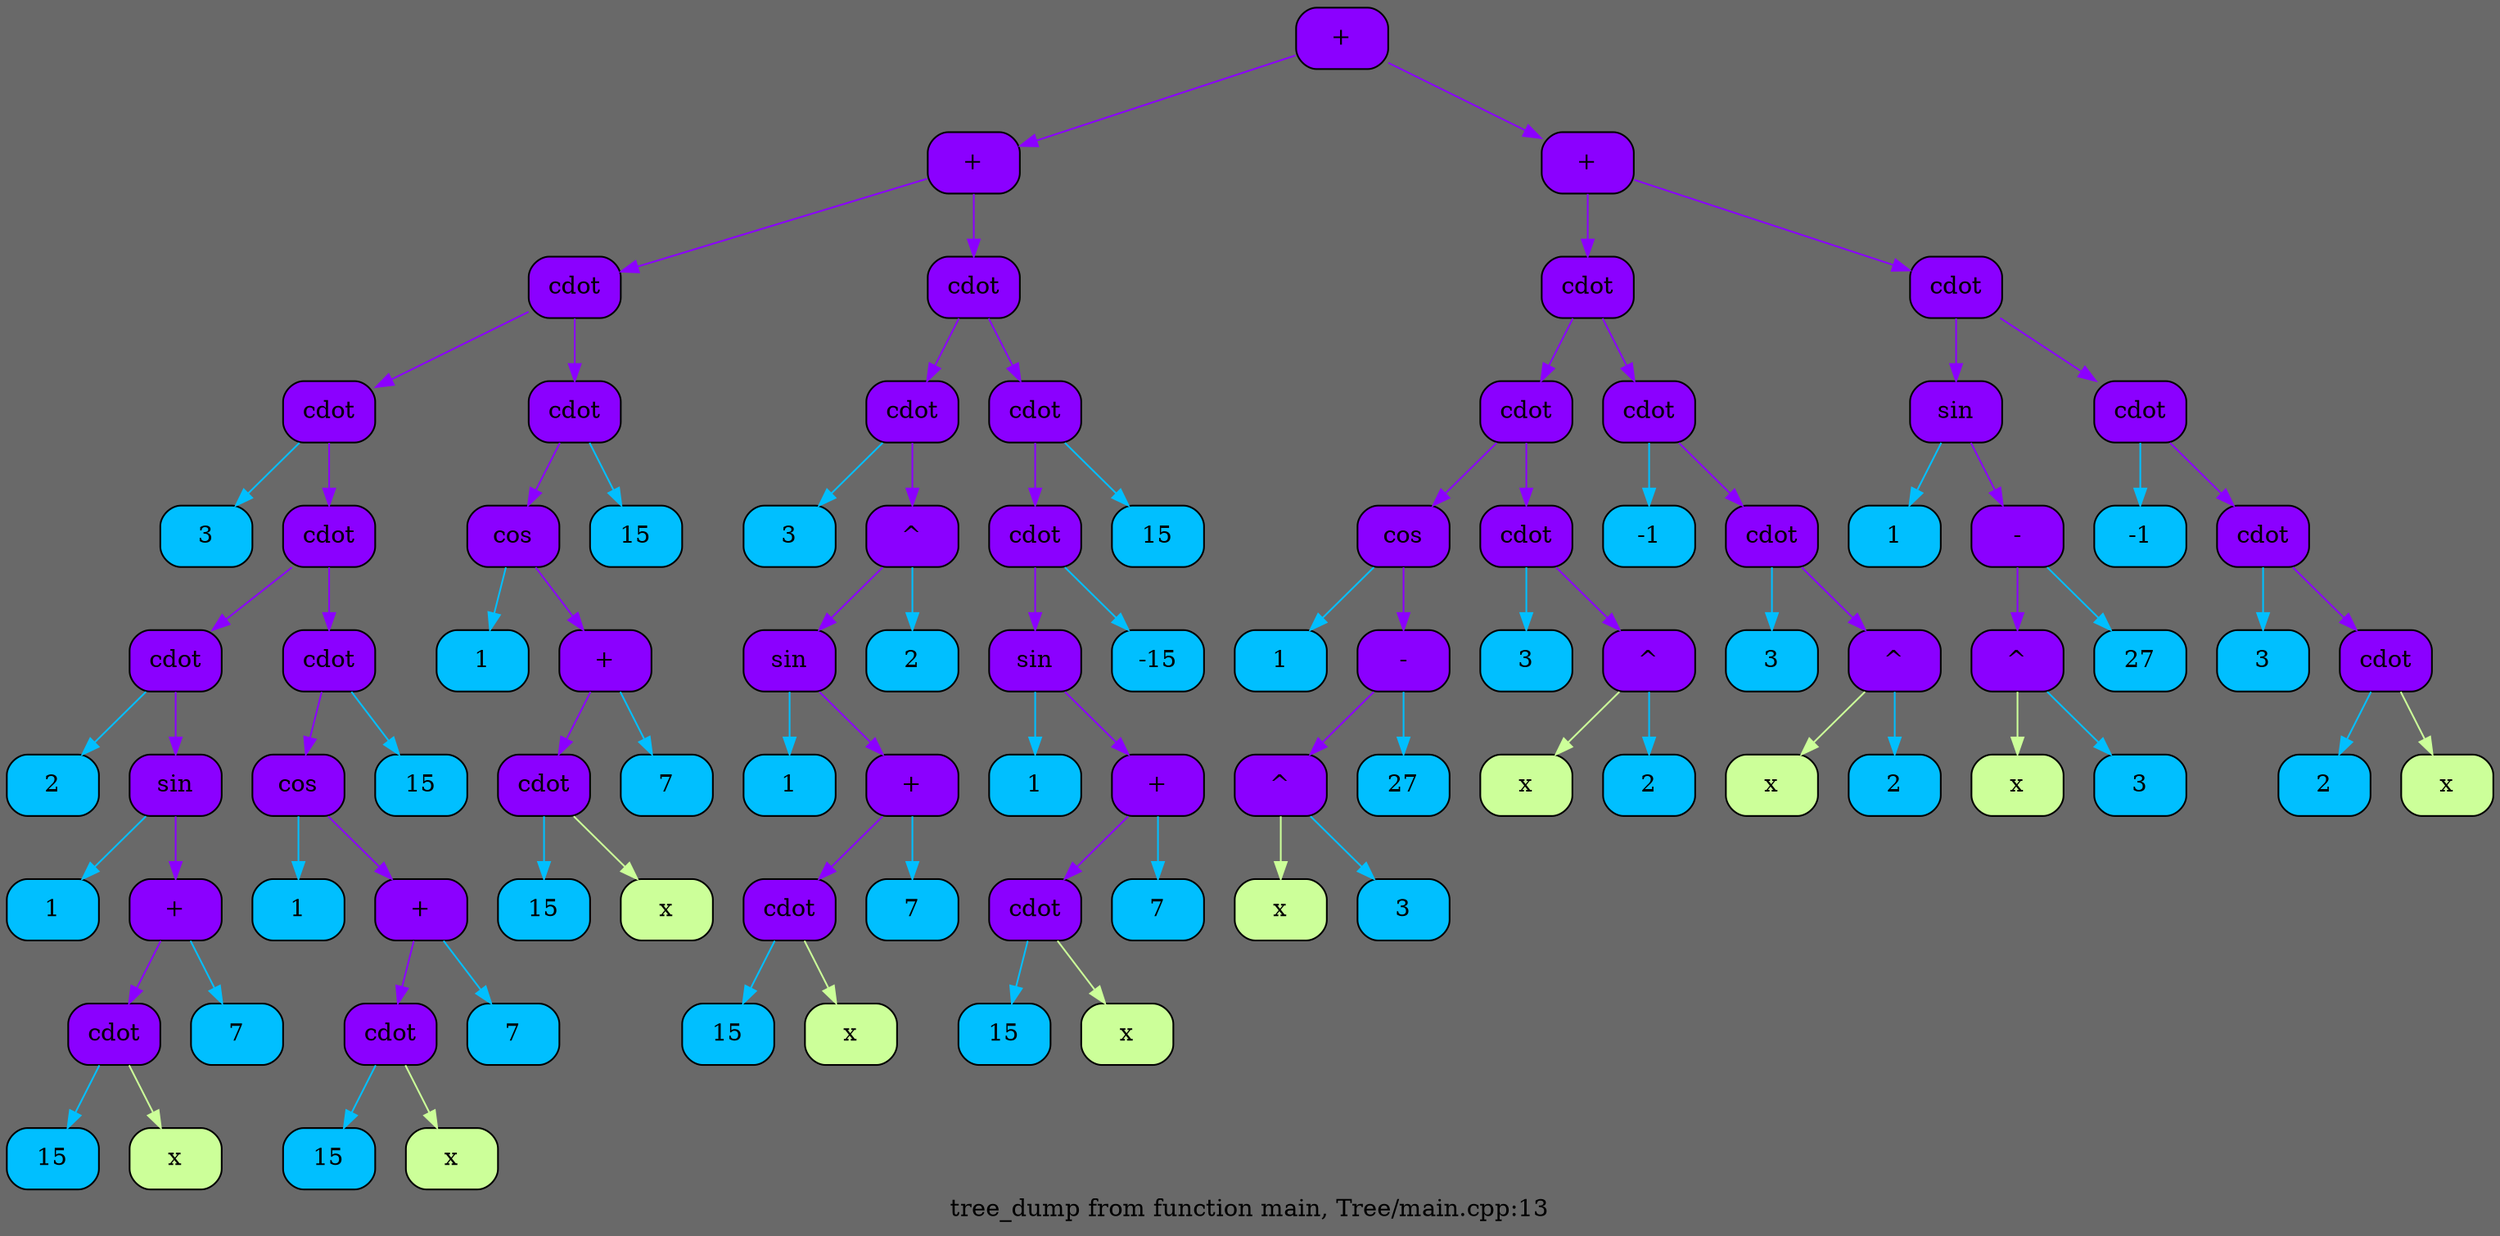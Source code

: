 digraph List {
	rankdir = HR;
	bgcolor = "#696969";
	node0 [shape = Mrecord, style = filled, fillcolor = "#8B00FF", label = "{+}"];
	node1 [shape = Mrecord, style = filled, fillcolor = "#8B00FF", label = "{+}"];
	node0 -> node1 [color = "#8B00FF"];
	node2 [shape = Mrecord, style = filled, fillcolor = "#8B00FF", label = "{ \cdot }"];
	node1 -> node2 [color = "#8B00FF"];
	node3 [shape = Mrecord, style = filled, fillcolor = "#8B00FF", label = "{ \cdot }"];
	node2 -> node3 [color = "#8B00FF"];
	node4 [shape = Mrecord, style = filled, fillcolor = "#00BFFF", label = "{3}"];
	node3 -> node4 [color = "#00BFFF"];
	node5 [shape = Mrecord, style = filled, fillcolor = "#8B00FF", label = "{ \cdot }"];
	node3 -> node5 [color = "#8B00FF"];
	node6 [shape = Mrecord, style = filled, fillcolor = "#8B00FF", label = "{ \cdot }"];
	node5 -> node6 [color = "#8B00FF"];
	node7 [shape = Mrecord, style = filled, fillcolor = "#00BFFF", label = "{2}"];
	node6 -> node7 [color = "#00BFFF"];
	node8 [shape = Mrecord, style = filled, fillcolor = "#8B00FF", label = "{\sin}"];
	node6 -> node8 [color = "#8B00FF"];
	node9 [shape = Mrecord, style = filled, fillcolor = "#00BFFF", label = "{1}"];
	node8 -> node9 [color = "#00BFFF"];
	node10 [shape = Mrecord, style = filled, fillcolor = "#8B00FF", label = "{+}"];
	node8 -> node10 [color = "#8B00FF"];
	node11 [shape = Mrecord, style = filled, fillcolor = "#8B00FF", label = "{ \cdot }"];
	node10 -> node11 [color = "#8B00FF"];
	node12 [shape = Mrecord, style = filled, fillcolor = "#00BFFF", label = "{15}"];
	node11 -> node12 [color = "#00BFFF"];
	node13 [shape = Mrecord, style = filled, fillcolor = "#ccff99", label = "{x}"];
	node11 -> node13 [color = "#ccff99"];
	node14 [shape = Mrecord, style = filled, fillcolor = "#00BFFF", label = "{7}"];
	node10 -> node14 [color = "#00BFFF"];
	node15 [shape = Mrecord, style = filled, fillcolor = "#8B00FF", label = "{ \cdot }"];
	node5 -> node15 [color = "#8B00FF"];
	node16 [shape = Mrecord, style = filled, fillcolor = "#8B00FF", label = "{\cos}"];
	node15 -> node16 [color = "#8B00FF"];
	node17 [shape = Mrecord, style = filled, fillcolor = "#00BFFF", label = "{1}"];
	node16 -> node17 [color = "#00BFFF"];
	node18 [shape = Mrecord, style = filled, fillcolor = "#8B00FF", label = "{+}"];
	node16 -> node18 [color = "#8B00FF"];
	node19 [shape = Mrecord, style = filled, fillcolor = "#8B00FF", label = "{ \cdot }"];
	node18 -> node19 [color = "#8B00FF"];
	node20 [shape = Mrecord, style = filled, fillcolor = "#00BFFF", label = "{15}"];
	node19 -> node20 [color = "#00BFFF"];
	node21 [shape = Mrecord, style = filled, fillcolor = "#ccff99", label = "{x}"];
	node19 -> node21 [color = "#ccff99"];
	node22 [shape = Mrecord, style = filled, fillcolor = "#00BFFF", label = "{7}"];
	node18 -> node22 [color = "#00BFFF"];
	node23 [shape = Mrecord, style = filled, fillcolor = "#00BFFF", label = "{15}"];
	node15 -> node23 [color = "#00BFFF"];
	node24 [shape = Mrecord, style = filled, fillcolor = "#8B00FF", label = "{ \cdot }"];
	node2 -> node24 [color = "#8B00FF"];
	node25 [shape = Mrecord, style = filled, fillcolor = "#8B00FF", label = "{\cos}"];
	node24 -> node25 [color = "#8B00FF"];
	node26 [shape = Mrecord, style = filled, fillcolor = "#00BFFF", label = "{1}"];
	node25 -> node26 [color = "#00BFFF"];
	node27 [shape = Mrecord, style = filled, fillcolor = "#8B00FF", label = "{+}"];
	node25 -> node27 [color = "#8B00FF"];
	node28 [shape = Mrecord, style = filled, fillcolor = "#8B00FF", label = "{ \cdot }"];
	node27 -> node28 [color = "#8B00FF"];
	node29 [shape = Mrecord, style = filled, fillcolor = "#00BFFF", label = "{15}"];
	node28 -> node29 [color = "#00BFFF"];
	node30 [shape = Mrecord, style = filled, fillcolor = "#ccff99", label = "{x}"];
	node28 -> node30 [color = "#ccff99"];
	node31 [shape = Mrecord, style = filled, fillcolor = "#00BFFF", label = "{7}"];
	node27 -> node31 [color = "#00BFFF"];
	node32 [shape = Mrecord, style = filled, fillcolor = "#00BFFF", label = "{15}"];
	node24 -> node32 [color = "#00BFFF"];
	node33 [shape = Mrecord, style = filled, fillcolor = "#8B00FF", label = "{ \cdot }"];
	node1 -> node33 [color = "#8B00FF"];
	node34 [shape = Mrecord, style = filled, fillcolor = "#8B00FF", label = "{ \cdot }"];
	node33 -> node34 [color = "#8B00FF"];
	node35 [shape = Mrecord, style = filled, fillcolor = "#00BFFF", label = "{3}"];
	node34 -> node35 [color = "#00BFFF"];
	node36 [shape = Mrecord, style = filled, fillcolor = "#8B00FF", label = "{^}"];
	node34 -> node36 [color = "#8B00FF"];
	node37 [shape = Mrecord, style = filled, fillcolor = "#8B00FF", label = "{\sin}"];
	node36 -> node37 [color = "#8B00FF"];
	node38 [shape = Mrecord, style = filled, fillcolor = "#00BFFF", label = "{1}"];
	node37 -> node38 [color = "#00BFFF"];
	node39 [shape = Mrecord, style = filled, fillcolor = "#8B00FF", label = "{+}"];
	node37 -> node39 [color = "#8B00FF"];
	node40 [shape = Mrecord, style = filled, fillcolor = "#8B00FF", label = "{ \cdot }"];
	node39 -> node40 [color = "#8B00FF"];
	node41 [shape = Mrecord, style = filled, fillcolor = "#00BFFF", label = "{15}"];
	node40 -> node41 [color = "#00BFFF"];
	node42 [shape = Mrecord, style = filled, fillcolor = "#ccff99", label = "{x}"];
	node40 -> node42 [color = "#ccff99"];
	node43 [shape = Mrecord, style = filled, fillcolor = "#00BFFF", label = "{7}"];
	node39 -> node43 [color = "#00BFFF"];
	node44 [shape = Mrecord, style = filled, fillcolor = "#00BFFF", label = "{2}"];
	node36 -> node44 [color = "#00BFFF"];
	node45 [shape = Mrecord, style = filled, fillcolor = "#8B00FF", label = "{ \cdot }"];
	node33 -> node45 [color = "#8B00FF"];
	node46 [shape = Mrecord, style = filled, fillcolor = "#8B00FF", label = "{ \cdot }"];
	node45 -> node46 [color = "#8B00FF"];
	node47 [shape = Mrecord, style = filled, fillcolor = "#8B00FF", label = "{\sin}"];
	node46 -> node47 [color = "#8B00FF"];
	node48 [shape = Mrecord, style = filled, fillcolor = "#00BFFF", label = "{1}"];
	node47 -> node48 [color = "#00BFFF"];
	node49 [shape = Mrecord, style = filled, fillcolor = "#8B00FF", label = "{+}"];
	node47 -> node49 [color = "#8B00FF"];
	node50 [shape = Mrecord, style = filled, fillcolor = "#8B00FF", label = "{ \cdot }"];
	node49 -> node50 [color = "#8B00FF"];
	node51 [shape = Mrecord, style = filled, fillcolor = "#00BFFF", label = "{15}"];
	node50 -> node51 [color = "#00BFFF"];
	node52 [shape = Mrecord, style = filled, fillcolor = "#ccff99", label = "{x}"];
	node50 -> node52 [color = "#ccff99"];
	node53 [shape = Mrecord, style = filled, fillcolor = "#00BFFF", label = "{7}"];
	node49 -> node53 [color = "#00BFFF"];
	node54 [shape = Mrecord, style = filled, fillcolor = "#00BFFF", label = "{-15}"];
	node46 -> node54 [color = "#00BFFF"];
	node55 [shape = Mrecord, style = filled, fillcolor = "#00BFFF", label = "{15}"];
	node45 -> node55 [color = "#00BFFF"];
	node56 [shape = Mrecord, style = filled, fillcolor = "#8B00FF", label = "{+}"];
	node0 -> node56 [color = "#8B00FF"];
	node57 [shape = Mrecord, style = filled, fillcolor = "#8B00FF", label = "{ \cdot }"];
	node56 -> node57 [color = "#8B00FF"];
	node58 [shape = Mrecord, style = filled, fillcolor = "#8B00FF", label = "{ \cdot }"];
	node57 -> node58 [color = "#8B00FF"];
	node59 [shape = Mrecord, style = filled, fillcolor = "#8B00FF", label = "{\cos}"];
	node58 -> node59 [color = "#8B00FF"];
	node60 [shape = Mrecord, style = filled, fillcolor = "#00BFFF", label = "{1}"];
	node59 -> node60 [color = "#00BFFF"];
	node61 [shape = Mrecord, style = filled, fillcolor = "#8B00FF", label = "{-}"];
	node59 -> node61 [color = "#8B00FF"];
	node62 [shape = Mrecord, style = filled, fillcolor = "#8B00FF", label = "{^}"];
	node61 -> node62 [color = "#8B00FF"];
	node63 [shape = Mrecord, style = filled, fillcolor = "#ccff99", label = "{x}"];
	node62 -> node63 [color = "#ccff99"];
	node64 [shape = Mrecord, style = filled, fillcolor = "#00BFFF", label = "{3}"];
	node62 -> node64 [color = "#00BFFF"];
	node65 [shape = Mrecord, style = filled, fillcolor = "#00BFFF", label = "{27}"];
	node61 -> node65 [color = "#00BFFF"];
	node66 [shape = Mrecord, style = filled, fillcolor = "#8B00FF", label = "{ \cdot }"];
	node58 -> node66 [color = "#8B00FF"];
	node67 [shape = Mrecord, style = filled, fillcolor = "#00BFFF", label = "{3}"];
	node66 -> node67 [color = "#00BFFF"];
	node68 [shape = Mrecord, style = filled, fillcolor = "#8B00FF", label = "{^}"];
	node66 -> node68 [color = "#8B00FF"];
	node69 [shape = Mrecord, style = filled, fillcolor = "#ccff99", label = "{x}"];
	node68 -> node69 [color = "#ccff99"];
	node70 [shape = Mrecord, style = filled, fillcolor = "#00BFFF", label = "{2}"];
	node68 -> node70 [color = "#00BFFF"];
	node71 [shape = Mrecord, style = filled, fillcolor = "#8B00FF", label = "{ \cdot }"];
	node57 -> node71 [color = "#8B00FF"];
	node72 [shape = Mrecord, style = filled, fillcolor = "#00BFFF", label = "{-1}"];
	node71 -> node72 [color = "#00BFFF"];
	node73 [shape = Mrecord, style = filled, fillcolor = "#8B00FF", label = "{ \cdot }"];
	node71 -> node73 [color = "#8B00FF"];
	node74 [shape = Mrecord, style = filled, fillcolor = "#00BFFF", label = "{3}"];
	node73 -> node74 [color = "#00BFFF"];
	node75 [shape = Mrecord, style = filled, fillcolor = "#8B00FF", label = "{^}"];
	node73 -> node75 [color = "#8B00FF"];
	node76 [shape = Mrecord, style = filled, fillcolor = "#ccff99", label = "{x}"];
	node75 -> node76 [color = "#ccff99"];
	node77 [shape = Mrecord, style = filled, fillcolor = "#00BFFF", label = "{2}"];
	node75 -> node77 [color = "#00BFFF"];
	node78 [shape = Mrecord, style = filled, fillcolor = "#8B00FF", label = "{ \cdot }"];
	node56 -> node78 [color = "#8B00FF"];
	node79 [shape = Mrecord, style = filled, fillcolor = "#8B00FF", label = "{\sin}"];
	node78 -> node79 [color = "#8B00FF"];
	node80 [shape = Mrecord, style = filled, fillcolor = "#00BFFF", label = "{1}"];
	node79 -> node80 [color = "#00BFFF"];
	node81 [shape = Mrecord, style = filled, fillcolor = "#8B00FF", label = "{-}"];
	node79 -> node81 [color = "#8B00FF"];
	node82 [shape = Mrecord, style = filled, fillcolor = "#8B00FF", label = "{^}"];
	node81 -> node82 [color = "#8B00FF"];
	node83 [shape = Mrecord, style = filled, fillcolor = "#ccff99", label = "{x}"];
	node82 -> node83 [color = "#ccff99"];
	node84 [shape = Mrecord, style = filled, fillcolor = "#00BFFF", label = "{3}"];
	node82 -> node84 [color = "#00BFFF"];
	node85 [shape = Mrecord, style = filled, fillcolor = "#00BFFF", label = "{27}"];
	node81 -> node85 [color = "#00BFFF"];
	node86 [shape = Mrecord, style = filled, fillcolor = "#8B00FF", label = "{ \cdot }"];
	node78 -> node86 [color = "#8B00FF"];
	node87 [shape = Mrecord, style = filled, fillcolor = "#00BFFF", label = "{-1}"];
	node86 -> node87 [color = "#00BFFF"];
	node88 [shape = Mrecord, style = filled, fillcolor = "#8B00FF", label = "{ \cdot }"];
	node86 -> node88 [color = "#8B00FF"];
	node89 [shape = Mrecord, style = filled, fillcolor = "#00BFFF", label = "{3}"];
	node88 -> node89 [color = "#00BFFF"];
	node90 [shape = Mrecord, style = filled, fillcolor = "#8B00FF", label = "{ \cdot }"];
	node88 -> node90 [color = "#8B00FF"];
	node91 [shape = Mrecord, style = filled, fillcolor = "#00BFFF", label = "{2}"];
	node90 -> node91 [color = "#00BFFF"];
	node92 [shape = Mrecord, style = filled, fillcolor = "#ccff99", label = "{x}"];
	node90 -> node92 [color = "#ccff99"];
	label = "tree_dump from function main, Tree/main.cpp:13";}

